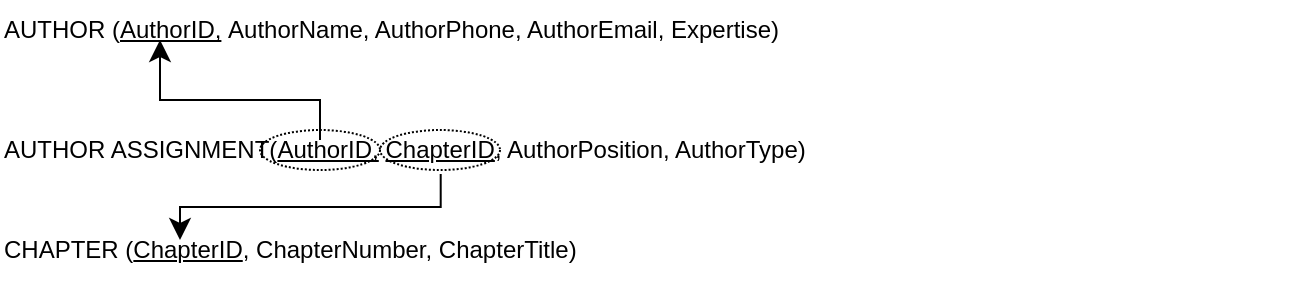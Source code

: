 <mxfile version="28.2.7">
  <diagram name="Trang-1" id="U0eqv_PHN2UgsvN3GRaW">
    <mxGraphModel dx="1168" dy="751" grid="1" gridSize="10" guides="1" tooltips="1" connect="1" arrows="1" fold="1" page="1" pageScale="1" pageWidth="827" pageHeight="1169" math="0" shadow="0">
      <root>
        <mxCell id="0" />
        <mxCell id="1" parent="0" />
        <mxCell id="XAkEEadueyZbBo3X2ymv-1" value="AUTHOR (&lt;u&gt;AuthorID,&lt;/u&gt;&amp;nbsp;AuthorName, AuthorPhone, AuthorEmail, Expertise)" style="text;html=1;whiteSpace=wrap;strokeColor=none;fillColor=none;align=left;verticalAlign=middle;rounded=0;" parent="1" vertex="1">
          <mxGeometry x="140" y="140" width="390" height="30" as="geometry" />
        </mxCell>
        <mxCell id="XAkEEadueyZbBo3X2ymv-6" value="" style="ellipse;whiteSpace=wrap;html=1;align=center;dashed=1;dashPattern=1 1;fillColor=none;" parent="1" vertex="1">
          <mxGeometry x="270" y="205" width="60" height="20" as="geometry" />
        </mxCell>
        <mxCell id="XAkEEadueyZbBo3X2ymv-2" value="AUTHOR ASSIGNMENT(&lt;u&gt;AuthorID,&lt;/u&gt;&amp;nbsp;&lt;u&gt;ChapterID&lt;/u&gt;, AuthorPosition, AuthorType)" style="text;html=1;whiteSpace=wrap;strokeColor=none;fillColor=none;align=left;verticalAlign=middle;rounded=0;" parent="1" vertex="1">
          <mxGeometry x="140" y="200" width="650" height="30" as="geometry" />
        </mxCell>
        <mxCell id="XAkEEadueyZbBo3X2ymv-4" value="" style="elbow=vertical;endArrow=classic;html=1;rounded=0;endSize=8;startSize=8;edgeStyle=elbowEdgeStyle;" parent="1" edge="1">
          <mxGeometry width="50" height="50" relative="1" as="geometry">
            <mxPoint x="300" y="210" as="sourcePoint" />
            <mxPoint x="220" y="160" as="targetPoint" />
            <Array as="points">
              <mxPoint x="250" y="190" />
            </Array>
          </mxGeometry>
        </mxCell>
        <mxCell id="nhwhdmvn6pqlT2531rBD-1" value="" style="ellipse;whiteSpace=wrap;html=1;align=center;dashed=1;dashPattern=1 1;fillColor=none;" vertex="1" parent="1">
          <mxGeometry x="330" y="205" width="60" height="20" as="geometry" />
        </mxCell>
        <mxCell id="nhwhdmvn6pqlT2531rBD-2" value="CHAPTER (&lt;u&gt;ChapterID&lt;/u&gt;, ChapterNumber, ChapterTitle)" style="text;html=1;whiteSpace=wrap;strokeColor=none;fillColor=none;align=left;verticalAlign=middle;rounded=0;" vertex="1" parent="1">
          <mxGeometry x="140" y="250" width="650" height="30" as="geometry" />
        </mxCell>
        <mxCell id="nhwhdmvn6pqlT2531rBD-3" value="" style="edgeStyle=elbowEdgeStyle;elbow=vertical;endArrow=classic;html=1;curved=0;rounded=0;endSize=8;startSize=8;exitX=0.339;exitY=0.9;exitDx=0;exitDy=0;exitPerimeter=0;" edge="1" parent="1" source="XAkEEadueyZbBo3X2ymv-2">
          <mxGeometry width="50" height="50" relative="1" as="geometry">
            <mxPoint x="280" y="230" as="sourcePoint" />
            <mxPoint x="230" y="260" as="targetPoint" />
          </mxGeometry>
        </mxCell>
      </root>
    </mxGraphModel>
  </diagram>
</mxfile>
